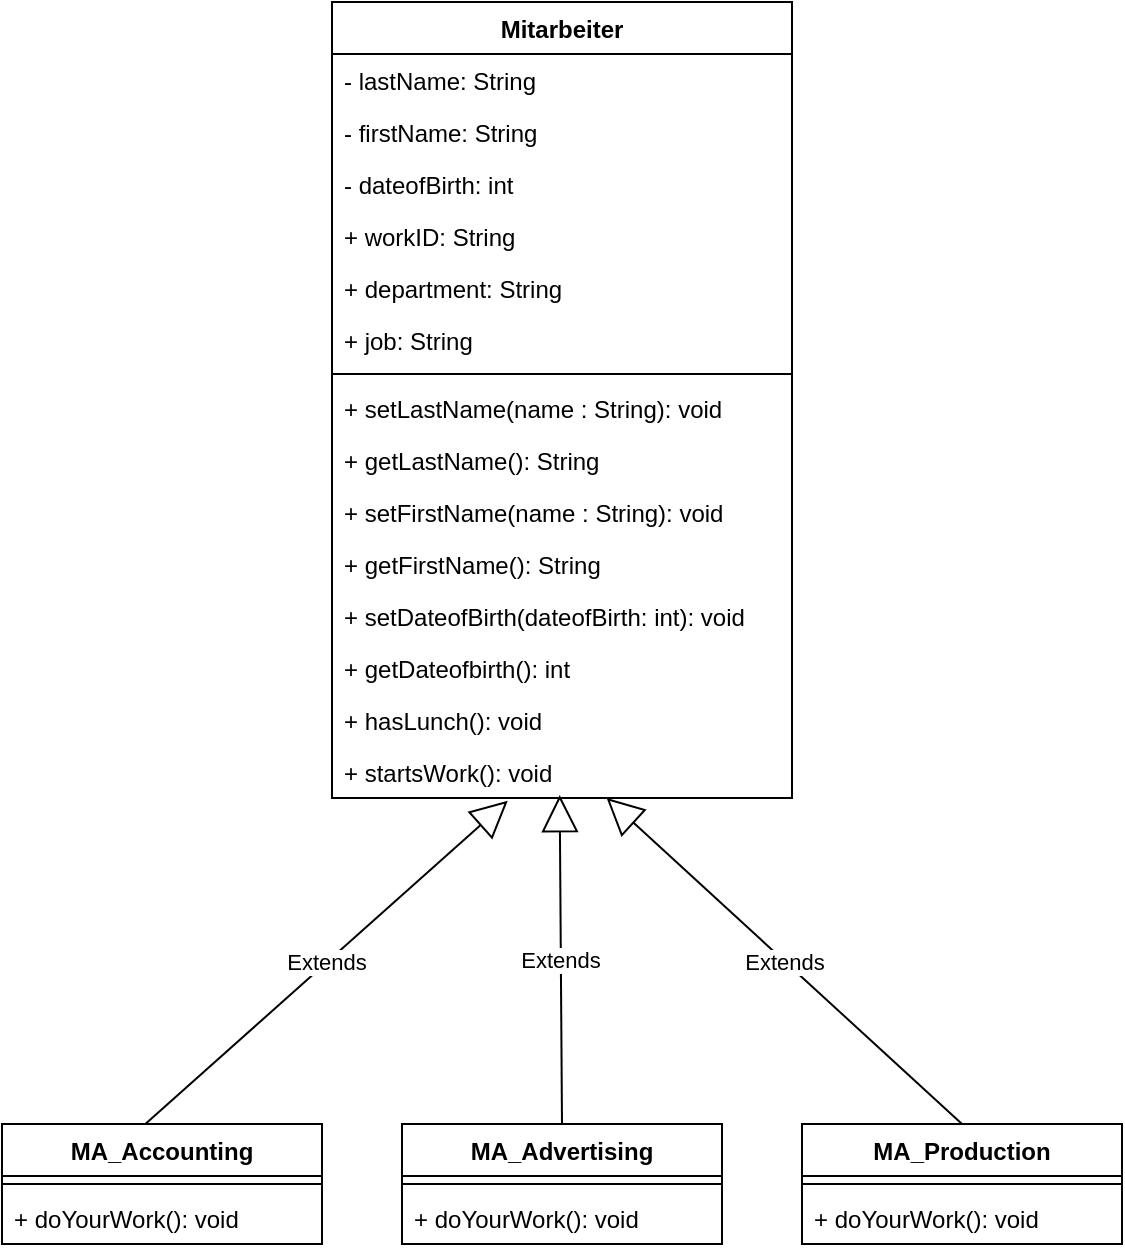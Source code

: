 <mxfile pages="1">
    <diagram id="d2ii8HHGaeJqe1fxGpcZ" name="var_1">
        <mxGraphModel dx="515" dy="576" grid="1" gridSize="10" guides="1" tooltips="1" connect="1" arrows="1" fold="1" page="1" pageScale="1" pageWidth="1169" pageHeight="827" math="0" shadow="0">
            <root>
                <mxCell id="0"/>
                <mxCell id="1" parent="0"/>
                <mxCell id="HxzilzkeXnBnJLQ9JSz_-1" value="Mitarbeiter" style="swimlane;fontStyle=1;align=center;verticalAlign=top;childLayout=stackLayout;horizontal=1;startSize=26;horizontalStack=0;resizeParent=1;resizeParentMax=0;resizeLast=0;collapsible=1;marginBottom=0;" parent="1" vertex="1">
                    <mxGeometry x="445" y="39" width="230" height="398" as="geometry"/>
                </mxCell>
                <mxCell id="HxzilzkeXnBnJLQ9JSz_-2" value="- lastName: String" style="text;strokeColor=none;fillColor=none;align=left;verticalAlign=top;spacingLeft=4;spacingRight=4;overflow=hidden;rotatable=0;points=[[0,0.5],[1,0.5]];portConstraint=eastwest;" parent="HxzilzkeXnBnJLQ9JSz_-1" vertex="1">
                    <mxGeometry y="26" width="230" height="26" as="geometry"/>
                </mxCell>
                <mxCell id="HxzilzkeXnBnJLQ9JSz_-6" value="- firstName: String" style="text;strokeColor=none;fillColor=none;align=left;verticalAlign=top;spacingLeft=4;spacingRight=4;overflow=hidden;rotatable=0;points=[[0,0.5],[1,0.5]];portConstraint=eastwest;" parent="HxzilzkeXnBnJLQ9JSz_-1" vertex="1">
                    <mxGeometry y="52" width="230" height="26" as="geometry"/>
                </mxCell>
                <mxCell id="HxzilzkeXnBnJLQ9JSz_-20" value="- dateofBirth: int" style="text;strokeColor=none;fillColor=none;align=left;verticalAlign=top;spacingLeft=4;spacingRight=4;overflow=hidden;rotatable=0;points=[[0,0.5],[1,0.5]];portConstraint=eastwest;" parent="HxzilzkeXnBnJLQ9JSz_-1" vertex="1">
                    <mxGeometry y="78" width="230" height="26" as="geometry"/>
                </mxCell>
                <mxCell id="HxzilzkeXnBnJLQ9JSz_-22" value="+ workID: String" style="text;strokeColor=none;fillColor=none;align=left;verticalAlign=top;spacingLeft=4;spacingRight=4;overflow=hidden;rotatable=0;points=[[0,0.5],[1,0.5]];portConstraint=eastwest;" parent="HxzilzkeXnBnJLQ9JSz_-1" vertex="1">
                    <mxGeometry y="104" width="230" height="26" as="geometry"/>
                </mxCell>
                <mxCell id="HxzilzkeXnBnJLQ9JSz_-21" value="+ department: String" style="text;strokeColor=none;fillColor=none;align=left;verticalAlign=top;spacingLeft=4;spacingRight=4;overflow=hidden;rotatable=0;points=[[0,0.5],[1,0.5]];portConstraint=eastwest;" parent="HxzilzkeXnBnJLQ9JSz_-1" vertex="1">
                    <mxGeometry y="130" width="230" height="26" as="geometry"/>
                </mxCell>
                <mxCell id="HxzilzkeXnBnJLQ9JSz_-5" value="+ job: String" style="text;strokeColor=none;fillColor=none;align=left;verticalAlign=top;spacingLeft=4;spacingRight=4;overflow=hidden;rotatable=0;points=[[0,0.5],[1,0.5]];portConstraint=eastwest;" parent="HxzilzkeXnBnJLQ9JSz_-1" vertex="1">
                    <mxGeometry y="156" width="230" height="26" as="geometry"/>
                </mxCell>
                <mxCell id="HxzilzkeXnBnJLQ9JSz_-3" value="" style="line;strokeWidth=1;fillColor=none;align=left;verticalAlign=middle;spacingTop=-1;spacingLeft=3;spacingRight=3;rotatable=0;labelPosition=right;points=[];portConstraint=eastwest;" parent="HxzilzkeXnBnJLQ9JSz_-1" vertex="1">
                    <mxGeometry y="182" width="230" height="8" as="geometry"/>
                </mxCell>
                <mxCell id="HxzilzkeXnBnJLQ9JSz_-4" value="+ setLastName(name : String): void" style="text;strokeColor=none;fillColor=none;align=left;verticalAlign=top;spacingLeft=4;spacingRight=4;overflow=hidden;rotatable=0;points=[[0,0.5],[1,0.5]];portConstraint=eastwest;" parent="HxzilzkeXnBnJLQ9JSz_-1" vertex="1">
                    <mxGeometry y="190" width="230" height="26" as="geometry"/>
                </mxCell>
                <mxCell id="HxzilzkeXnBnJLQ9JSz_-33" value="+ getLastName(): String" style="text;strokeColor=none;fillColor=none;align=left;verticalAlign=top;spacingLeft=4;spacingRight=4;overflow=hidden;rotatable=0;points=[[0,0.5],[1,0.5]];portConstraint=eastwest;" parent="HxzilzkeXnBnJLQ9JSz_-1" vertex="1">
                    <mxGeometry y="216" width="230" height="26" as="geometry"/>
                </mxCell>
                <mxCell id="HxzilzkeXnBnJLQ9JSz_-77" value="+ setFirstName(name : String): void" style="text;strokeColor=none;fillColor=none;align=left;verticalAlign=top;spacingLeft=4;spacingRight=4;overflow=hidden;rotatable=0;points=[[0,0.5],[1,0.5]];portConstraint=eastwest;" parent="HxzilzkeXnBnJLQ9JSz_-1" vertex="1">
                    <mxGeometry y="242" width="230" height="26" as="geometry"/>
                </mxCell>
                <mxCell id="HxzilzkeXnBnJLQ9JSz_-37" value="+ getFirstName(): String" style="text;strokeColor=none;fillColor=none;align=left;verticalAlign=top;spacingLeft=4;spacingRight=4;overflow=hidden;rotatable=0;points=[[0,0.5],[1,0.5]];portConstraint=eastwest;" parent="HxzilzkeXnBnJLQ9JSz_-1" vertex="1">
                    <mxGeometry y="268" width="230" height="26" as="geometry"/>
                </mxCell>
                <mxCell id="HxzilzkeXnBnJLQ9JSz_-78" value="+ setDateofBirth(dateofBirth: int): void" style="text;strokeColor=none;fillColor=none;align=left;verticalAlign=top;spacingLeft=4;spacingRight=4;overflow=hidden;rotatable=0;points=[[0,0.5],[1,0.5]];portConstraint=eastwest;" parent="HxzilzkeXnBnJLQ9JSz_-1" vertex="1">
                    <mxGeometry y="294" width="230" height="26" as="geometry"/>
                </mxCell>
                <mxCell id="HxzilzkeXnBnJLQ9JSz_-38" value="+ getDateofbirth(): int" style="text;strokeColor=none;fillColor=none;align=left;verticalAlign=top;spacingLeft=4;spacingRight=4;overflow=hidden;rotatable=0;points=[[0,0.5],[1,0.5]];portConstraint=eastwest;" parent="HxzilzkeXnBnJLQ9JSz_-1" vertex="1">
                    <mxGeometry y="320" width="230" height="26" as="geometry"/>
                </mxCell>
                <mxCell id="HxzilzkeXnBnJLQ9JSz_-81" value="+ hasLunch(): void" style="text;strokeColor=none;fillColor=none;align=left;verticalAlign=top;spacingLeft=4;spacingRight=4;overflow=hidden;rotatable=0;points=[[0,0.5],[1,0.5]];portConstraint=eastwest;" parent="HxzilzkeXnBnJLQ9JSz_-1" vertex="1">
                    <mxGeometry y="346" width="230" height="26" as="geometry"/>
                </mxCell>
                <mxCell id="HxzilzkeXnBnJLQ9JSz_-82" value="+ startsWork(): void" style="text;strokeColor=none;fillColor=none;align=left;verticalAlign=top;spacingLeft=4;spacingRight=4;overflow=hidden;rotatable=0;points=[[0,0.5],[1,0.5]];portConstraint=eastwest;" parent="HxzilzkeXnBnJLQ9JSz_-1" vertex="1">
                    <mxGeometry y="372" width="230" height="26" as="geometry"/>
                </mxCell>
                <mxCell id="95ybf5Jd7rPmQPyVANxa-5" value="MA_Accounting" style="swimlane;fontStyle=1;align=center;verticalAlign=top;childLayout=stackLayout;horizontal=1;startSize=26;horizontalStack=0;resizeParent=1;resizeParentMax=0;resizeLast=0;collapsible=1;marginBottom=0;" parent="1" vertex="1">
                    <mxGeometry x="280" y="600" width="160" height="60" as="geometry"/>
                </mxCell>
                <mxCell id="95ybf5Jd7rPmQPyVANxa-7" value="" style="line;strokeWidth=1;fillColor=none;align=left;verticalAlign=middle;spacingTop=-1;spacingLeft=3;spacingRight=3;rotatable=0;labelPosition=right;points=[];portConstraint=eastwest;" parent="95ybf5Jd7rPmQPyVANxa-5" vertex="1">
                    <mxGeometry y="26" width="160" height="8" as="geometry"/>
                </mxCell>
                <mxCell id="95ybf5Jd7rPmQPyVANxa-8" value="+ doYourWork(): void" style="text;strokeColor=none;fillColor=none;align=left;verticalAlign=top;spacingLeft=4;spacingRight=4;overflow=hidden;rotatable=0;points=[[0,0.5],[1,0.5]];portConstraint=eastwest;" parent="95ybf5Jd7rPmQPyVANxa-5" vertex="1">
                    <mxGeometry y="34" width="160" height="26" as="geometry"/>
                </mxCell>
                <mxCell id="95ybf5Jd7rPmQPyVANxa-9" value="MA_Advertising" style="swimlane;fontStyle=1;align=center;verticalAlign=top;childLayout=stackLayout;horizontal=1;startSize=26;horizontalStack=0;resizeParent=1;resizeParentMax=0;resizeLast=0;collapsible=1;marginBottom=0;" parent="1" vertex="1">
                    <mxGeometry x="480" y="600" width="160" height="60" as="geometry"/>
                </mxCell>
                <mxCell id="95ybf5Jd7rPmQPyVANxa-10" value="" style="line;strokeWidth=1;fillColor=none;align=left;verticalAlign=middle;spacingTop=-1;spacingLeft=3;spacingRight=3;rotatable=0;labelPosition=right;points=[];portConstraint=eastwest;" parent="95ybf5Jd7rPmQPyVANxa-9" vertex="1">
                    <mxGeometry y="26" width="160" height="8" as="geometry"/>
                </mxCell>
                <mxCell id="95ybf5Jd7rPmQPyVANxa-11" value="+ doYourWork(): void" style="text;strokeColor=none;fillColor=none;align=left;verticalAlign=top;spacingLeft=4;spacingRight=4;overflow=hidden;rotatable=0;points=[[0,0.5],[1,0.5]];portConstraint=eastwest;" parent="95ybf5Jd7rPmQPyVANxa-9" vertex="1">
                    <mxGeometry y="34" width="160" height="26" as="geometry"/>
                </mxCell>
                <mxCell id="95ybf5Jd7rPmQPyVANxa-12" value="MA_Production" style="swimlane;fontStyle=1;align=center;verticalAlign=top;childLayout=stackLayout;horizontal=1;startSize=26;horizontalStack=0;resizeParent=1;resizeParentMax=0;resizeLast=0;collapsible=1;marginBottom=0;" parent="1" vertex="1">
                    <mxGeometry x="680" y="600" width="160" height="60" as="geometry"/>
                </mxCell>
                <mxCell id="95ybf5Jd7rPmQPyVANxa-13" value="" style="line;strokeWidth=1;fillColor=none;align=left;verticalAlign=middle;spacingTop=-1;spacingLeft=3;spacingRight=3;rotatable=0;labelPosition=right;points=[];portConstraint=eastwest;" parent="95ybf5Jd7rPmQPyVANxa-12" vertex="1">
                    <mxGeometry y="26" width="160" height="8" as="geometry"/>
                </mxCell>
                <mxCell id="95ybf5Jd7rPmQPyVANxa-14" value="+ doYourWork(): void" style="text;strokeColor=none;fillColor=none;align=left;verticalAlign=top;spacingLeft=4;spacingRight=4;overflow=hidden;rotatable=0;points=[[0,0.5],[1,0.5]];portConstraint=eastwest;" parent="95ybf5Jd7rPmQPyVANxa-12" vertex="1">
                    <mxGeometry y="34" width="160" height="26" as="geometry"/>
                </mxCell>
                <mxCell id="95ybf5Jd7rPmQPyVANxa-15" value="Extends" style="endArrow=block;endSize=16;endFill=0;html=1;entryX=0.382;entryY=1.054;entryDx=0;entryDy=0;entryPerimeter=0;exitX=0.448;exitY=0.001;exitDx=0;exitDy=0;exitPerimeter=0;" parent="1" source="95ybf5Jd7rPmQPyVANxa-5" target="HxzilzkeXnBnJLQ9JSz_-82" edge="1">
                    <mxGeometry width="160" relative="1" as="geometry">
                        <mxPoint x="350" y="600" as="sourcePoint"/>
                        <mxPoint x="530" y="440" as="targetPoint"/>
                    </mxGeometry>
                </mxCell>
                <mxCell id="95ybf5Jd7rPmQPyVANxa-16" value="Extends" style="endArrow=block;endSize=16;endFill=0;html=1;exitX=0.5;exitY=0;exitDx=0;exitDy=0;entryX=0.597;entryY=1.001;entryDx=0;entryDy=0;entryPerimeter=0;" parent="1" source="95ybf5Jd7rPmQPyVANxa-12" target="HxzilzkeXnBnJLQ9JSz_-82" edge="1">
                    <mxGeometry width="160" relative="1" as="geometry">
                        <mxPoint x="329.5" y="735.5" as="sourcePoint"/>
                        <mxPoint x="580" y="470" as="targetPoint"/>
                    </mxGeometry>
                </mxCell>
                <mxCell id="95ybf5Jd7rPmQPyVANxa-18" value="Extends" style="endArrow=block;endSize=16;endFill=0;html=1;entryX=0.495;entryY=0.944;entryDx=0;entryDy=0;entryPerimeter=0;exitX=0.5;exitY=0;exitDx=0;exitDy=0;" parent="1" source="95ybf5Jd7rPmQPyVANxa-9" target="HxzilzkeXnBnJLQ9JSz_-82" edge="1">
                    <mxGeometry width="160" relative="1" as="geometry">
                        <mxPoint x="280" y="690" as="sourcePoint"/>
                        <mxPoint x="440" y="690" as="targetPoint"/>
                    </mxGeometry>
                </mxCell>
            </root>
        </mxGraphModel>
    </diagram>
</mxfile>
